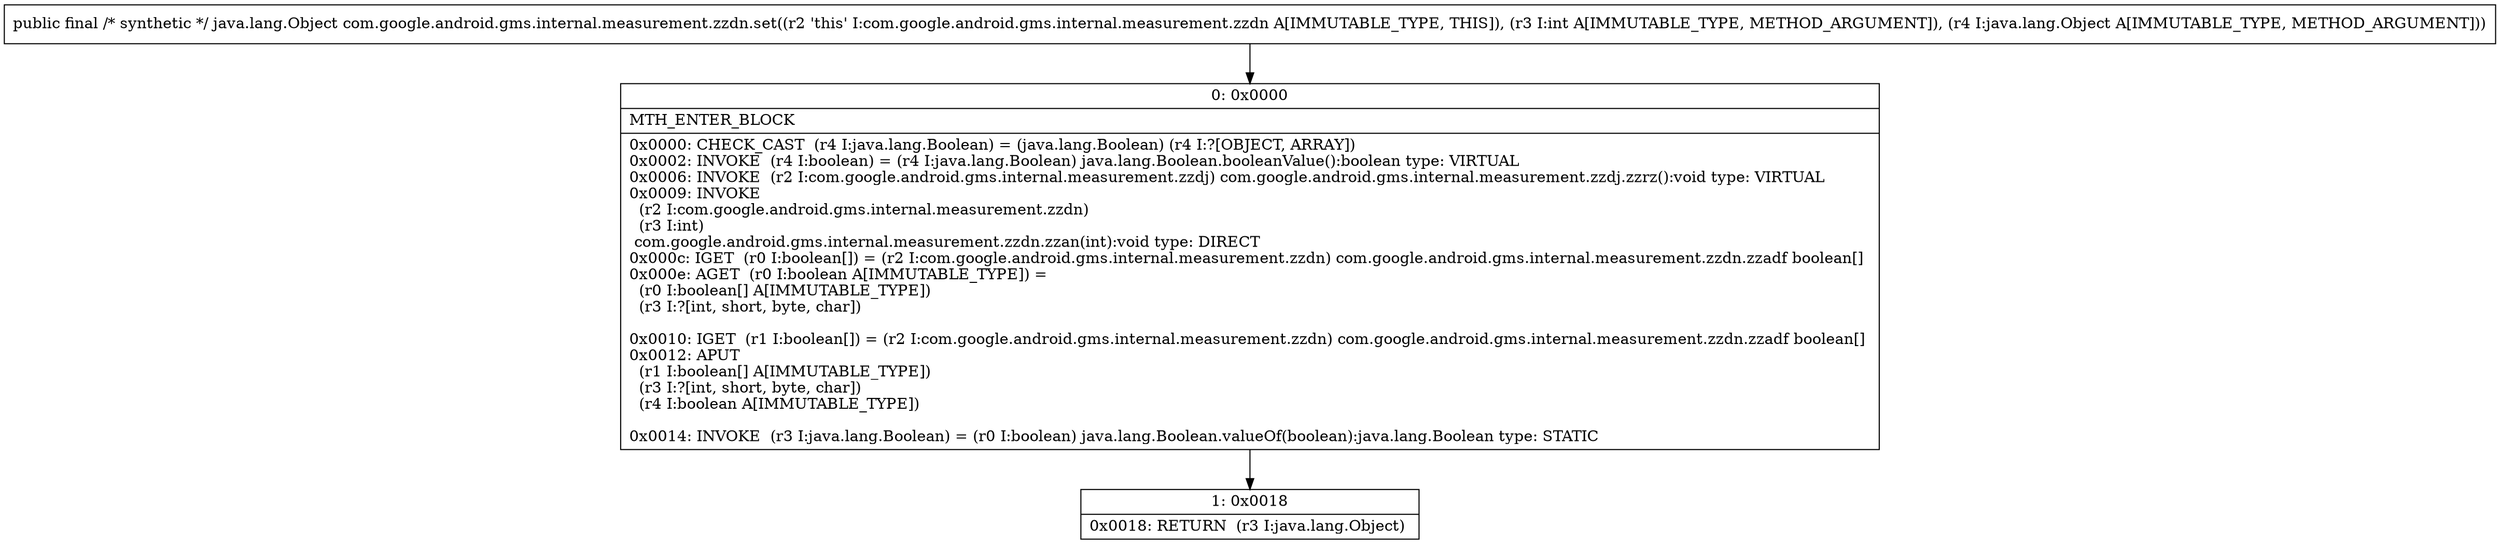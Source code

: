 digraph "CFG forcom.google.android.gms.internal.measurement.zzdn.set(ILjava\/lang\/Object;)Ljava\/lang\/Object;" {
Node_0 [shape=record,label="{0\:\ 0x0000|MTH_ENTER_BLOCK\l|0x0000: CHECK_CAST  (r4 I:java.lang.Boolean) = (java.lang.Boolean) (r4 I:?[OBJECT, ARRAY]) \l0x0002: INVOKE  (r4 I:boolean) = (r4 I:java.lang.Boolean) java.lang.Boolean.booleanValue():boolean type: VIRTUAL \l0x0006: INVOKE  (r2 I:com.google.android.gms.internal.measurement.zzdj) com.google.android.gms.internal.measurement.zzdj.zzrz():void type: VIRTUAL \l0x0009: INVOKE  \l  (r2 I:com.google.android.gms.internal.measurement.zzdn)\l  (r3 I:int)\l com.google.android.gms.internal.measurement.zzdn.zzan(int):void type: DIRECT \l0x000c: IGET  (r0 I:boolean[]) = (r2 I:com.google.android.gms.internal.measurement.zzdn) com.google.android.gms.internal.measurement.zzdn.zzadf boolean[] \l0x000e: AGET  (r0 I:boolean A[IMMUTABLE_TYPE]) = \l  (r0 I:boolean[] A[IMMUTABLE_TYPE])\l  (r3 I:?[int, short, byte, char])\l \l0x0010: IGET  (r1 I:boolean[]) = (r2 I:com.google.android.gms.internal.measurement.zzdn) com.google.android.gms.internal.measurement.zzdn.zzadf boolean[] \l0x0012: APUT  \l  (r1 I:boolean[] A[IMMUTABLE_TYPE])\l  (r3 I:?[int, short, byte, char])\l  (r4 I:boolean A[IMMUTABLE_TYPE])\l \l0x0014: INVOKE  (r3 I:java.lang.Boolean) = (r0 I:boolean) java.lang.Boolean.valueOf(boolean):java.lang.Boolean type: STATIC \l}"];
Node_1 [shape=record,label="{1\:\ 0x0018|0x0018: RETURN  (r3 I:java.lang.Object) \l}"];
MethodNode[shape=record,label="{public final \/* synthetic *\/ java.lang.Object com.google.android.gms.internal.measurement.zzdn.set((r2 'this' I:com.google.android.gms.internal.measurement.zzdn A[IMMUTABLE_TYPE, THIS]), (r3 I:int A[IMMUTABLE_TYPE, METHOD_ARGUMENT]), (r4 I:java.lang.Object A[IMMUTABLE_TYPE, METHOD_ARGUMENT])) }"];
MethodNode -> Node_0;
Node_0 -> Node_1;
}

